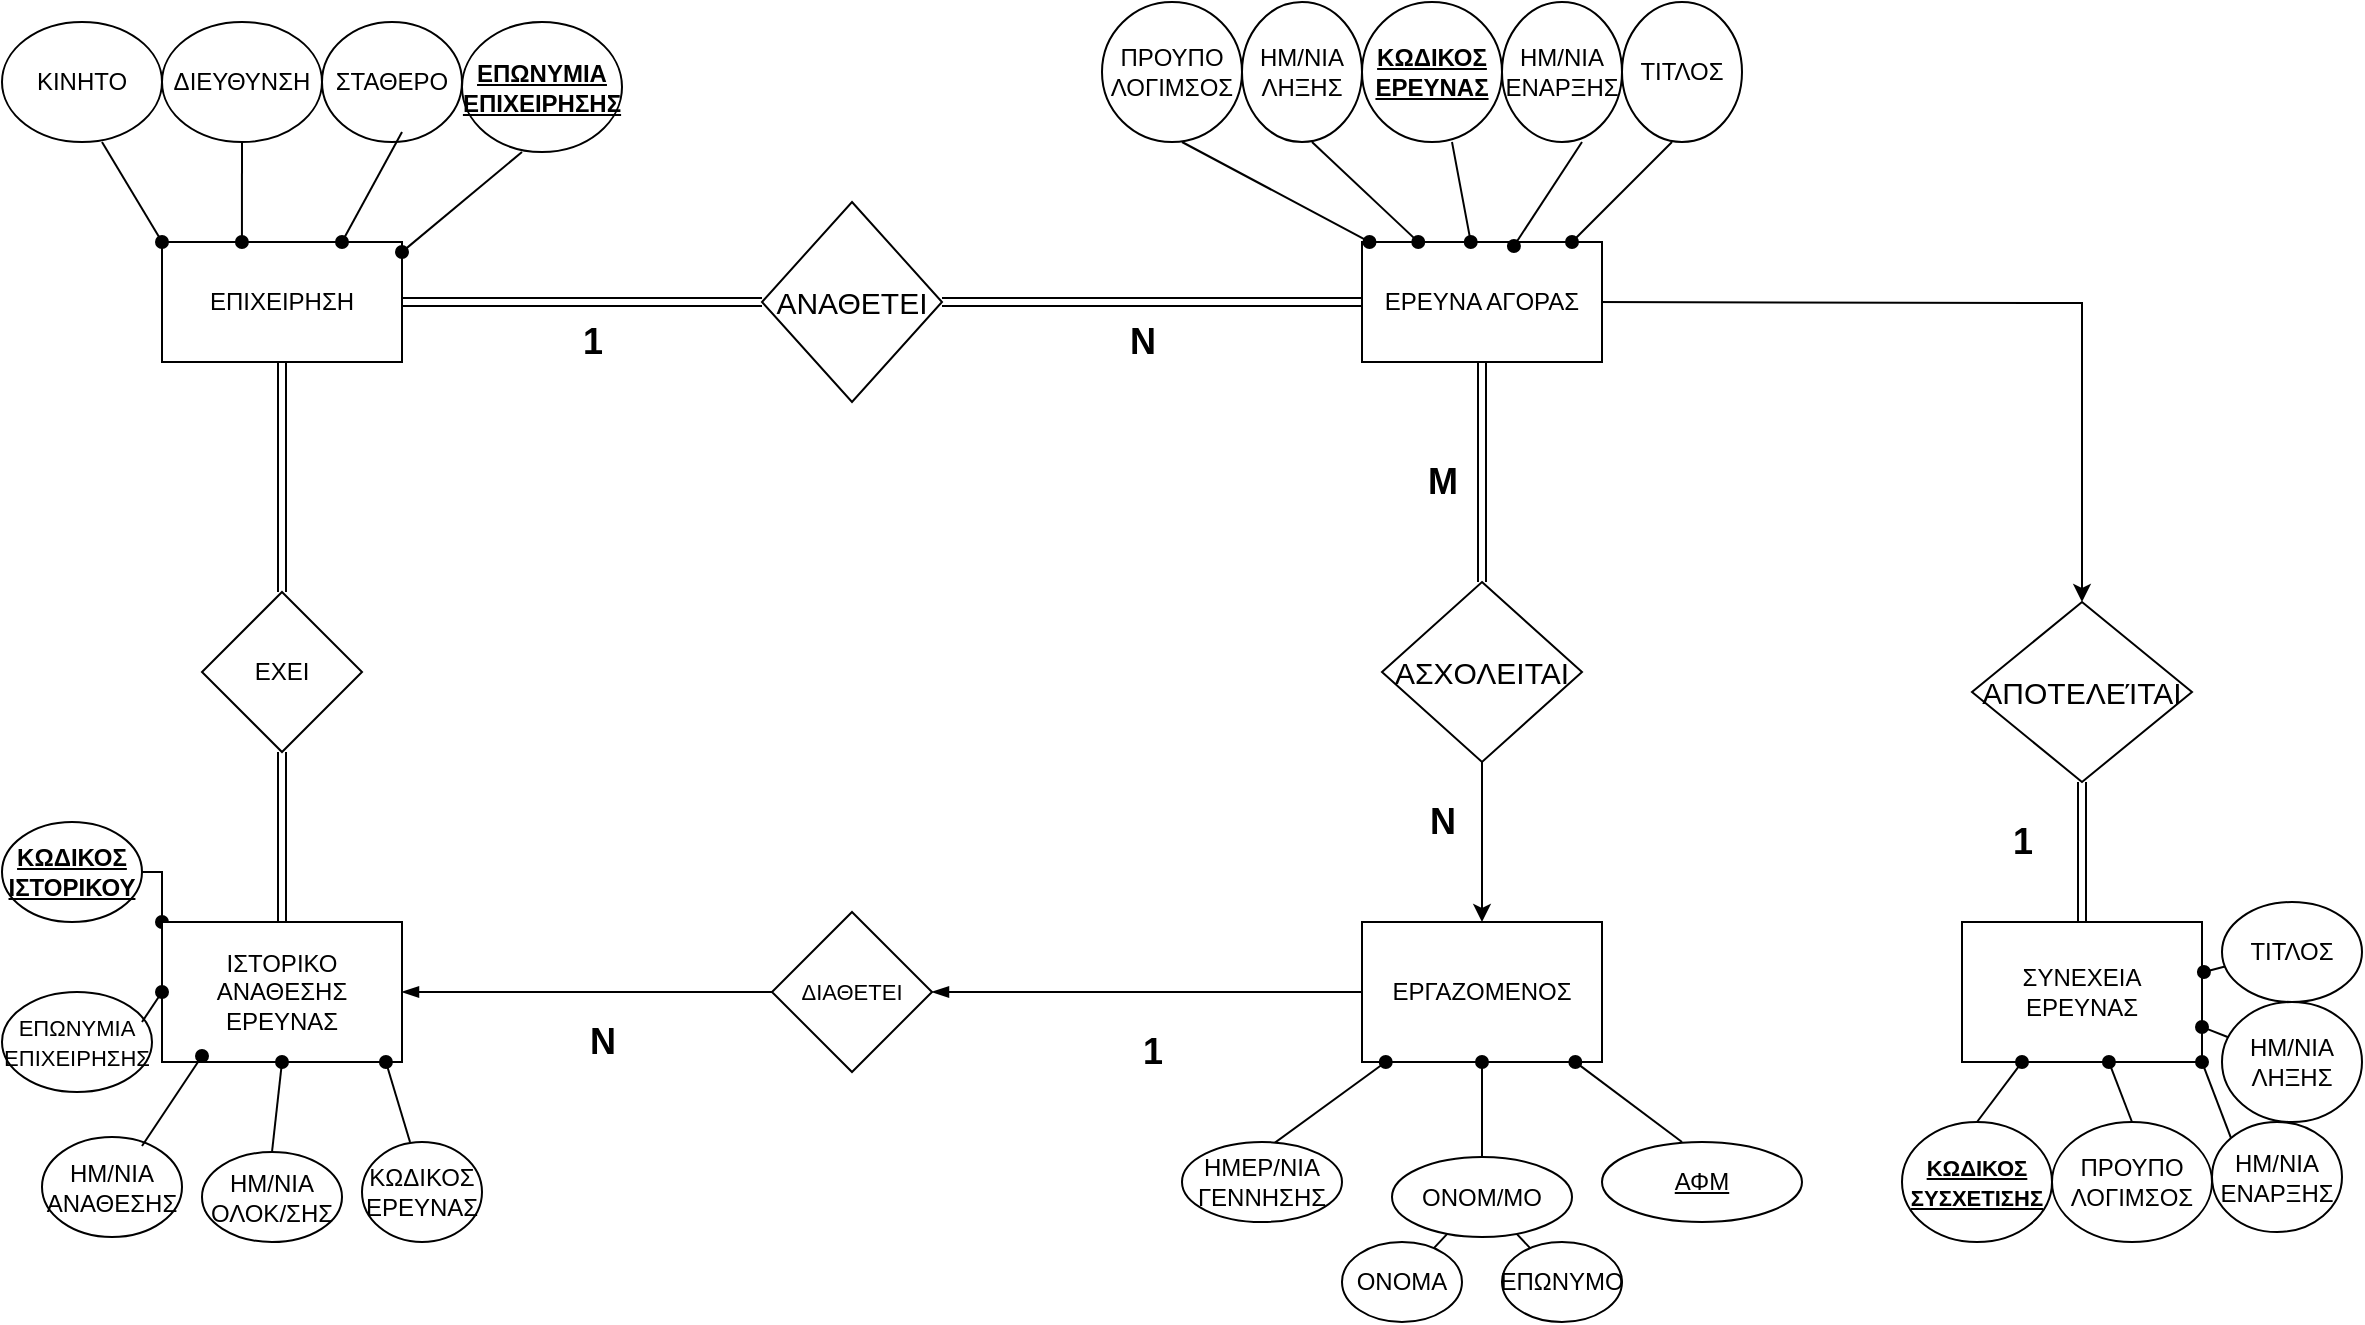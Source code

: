 <mxfile version="21.1.1" type="github">
  <diagram name="Page-1" id="4xuhvQjqA52v9uNUmas1">
    <mxGraphModel dx="1434" dy="788" grid="1" gridSize="10" guides="1" tooltips="1" connect="1" arrows="1" fold="1" page="1" pageScale="1" pageWidth="850" pageHeight="1100" math="0" shadow="0">
      <root>
        <mxCell id="0" />
        <mxCell id="1" parent="0" />
        <mxCell id="7PbP5t5x5OfYu_cqWDmC-59" style="edgeStyle=orthogonalEdgeStyle;rounded=0;orthogonalLoop=1;jettySize=auto;html=1;entryX=0;entryY=0.5;entryDx=0;entryDy=0;shape=link;" edge="1" parent="1" source="7PbP5t5x5OfYu_cqWDmC-60" target="7PbP5t5x5OfYu_cqWDmC-205">
          <mxGeometry relative="1" as="geometry">
            <mxPoint x="675" y="150" as="targetPoint" />
          </mxGeometry>
        </mxCell>
        <mxCell id="7PbP5t5x5OfYu_cqWDmC-236" style="edgeStyle=orthogonalEdgeStyle;rounded=0;orthogonalLoop=1;jettySize=auto;html=1;shape=link;" edge="1" parent="1" source="7PbP5t5x5OfYu_cqWDmC-238" target="7PbP5t5x5OfYu_cqWDmC-174">
          <mxGeometry relative="1" as="geometry" />
        </mxCell>
        <mxCell id="7PbP5t5x5OfYu_cqWDmC-1" value="ΕΠΙΧΕΙΡΗΣΗ" style="rounded=0;whiteSpace=wrap;html=1;" vertex="1" parent="1">
          <mxGeometry x="80" y="120" width="120" height="60" as="geometry" />
        </mxCell>
        <mxCell id="7PbP5t5x5OfYu_cqWDmC-25" style="edgeStyle=orthogonalEdgeStyle;rounded=0;orthogonalLoop=1;jettySize=auto;html=1;entryX=0.5;entryY=0;entryDx=0;entryDy=0;shape=link;" edge="1" parent="1" source="7PbP5t5x5OfYu_cqWDmC-26" target="7PbP5t5x5OfYu_cqWDmC-24">
          <mxGeometry relative="1" as="geometry" />
        </mxCell>
        <mxCell id="7PbP5t5x5OfYu_cqWDmC-8" value="ΗΜ/ΝΙΑ&lt;br&gt;ΕΝΑΡΞΗΣ" style="ellipse;whiteSpace=wrap;html=1;" vertex="1" parent="1">
          <mxGeometry x="750" width="60" height="70" as="geometry" />
        </mxCell>
        <mxCell id="7PbP5t5x5OfYu_cqWDmC-9" value="ΗΜ/ΝΙΑ&lt;br&gt;ΛΗΞΗΣ" style="ellipse;whiteSpace=wrap;html=1;" vertex="1" parent="1">
          <mxGeometry x="620" width="60" height="70" as="geometry" />
        </mxCell>
        <mxCell id="7PbP5t5x5OfYu_cqWDmC-17" value="ΠΡΟΥΠΟ&lt;br&gt;ΛΟΓΙΜΣΟΣ" style="ellipse;whiteSpace=wrap;html=1;direction=south;" vertex="1" parent="1">
          <mxGeometry x="550" width="70" height="70" as="geometry" />
        </mxCell>
        <mxCell id="7PbP5t5x5OfYu_cqWDmC-24" value="ΣΥΝΕΧΕΙΑ&lt;br&gt;ΕΡΕΥΝΑΣ" style="rounded=0;whiteSpace=wrap;html=1;" vertex="1" parent="1">
          <mxGeometry x="980" y="460" width="120" height="70" as="geometry" />
        </mxCell>
        <mxCell id="7PbP5t5x5OfYu_cqWDmC-27" value="" style="edgeStyle=orthogonalEdgeStyle;rounded=0;orthogonalLoop=1;jettySize=auto;html=1;entryX=0.5;entryY=0;entryDx=0;entryDy=0;" edge="1" parent="1" target="7PbP5t5x5OfYu_cqWDmC-26">
          <mxGeometry relative="1" as="geometry">
            <mxPoint x="795" y="150" as="sourcePoint" />
            <mxPoint x="630" y="440" as="targetPoint" />
          </mxGeometry>
        </mxCell>
        <mxCell id="7PbP5t5x5OfYu_cqWDmC-26" value="&lt;font style=&quot;font-size: 15px;&quot;&gt;ΑΠΟΤΕΛΕΊΤΑΙ&lt;/font&gt;" style="rhombus;whiteSpace=wrap;html=1;" vertex="1" parent="1">
          <mxGeometry x="985" y="300" width="110" height="90" as="geometry" />
        </mxCell>
        <mxCell id="7PbP5t5x5OfYu_cqWDmC-32" value="ΗΜ/ΝΙΑ&lt;br&gt;ΕΝΑΡΞΗΣ" style="ellipse;whiteSpace=wrap;html=1;" vertex="1" parent="1">
          <mxGeometry x="1105" y="560" width="65" height="55" as="geometry" />
        </mxCell>
        <mxCell id="7PbP5t5x5OfYu_cqWDmC-34" value="ΤΙΤΛΟΣ" style="ellipse;whiteSpace=wrap;html=1;" vertex="1" parent="1">
          <mxGeometry x="1110" y="450" width="70" height="50" as="geometry" />
        </mxCell>
        <mxCell id="7PbP5t5x5OfYu_cqWDmC-36" value="ΗΜ/ΝΙΑ&lt;br&gt;ΛΗΞΗΣ" style="ellipse;whiteSpace=wrap;html=1;" vertex="1" parent="1">
          <mxGeometry x="1110" y="500" width="70" height="60" as="geometry" />
        </mxCell>
        <mxCell id="7PbP5t5x5OfYu_cqWDmC-42" value="ΠΡΟΥΠΟ&lt;br&gt;ΛΟΓΙΜΣΟΣ" style="ellipse;whiteSpace=wrap;html=1;direction=south;" vertex="1" parent="1">
          <mxGeometry x="1025" y="560" width="80" height="60" as="geometry" />
        </mxCell>
        <mxCell id="7PbP5t5x5OfYu_cqWDmC-43" value="&lt;u style=&quot;font-size: 11px;&quot;&gt;&lt;b&gt;ΚΩΔΙΚΟΣ&lt;br&gt;ΣΥΣΧΕΤΙΣΗΣ&lt;br&gt;&lt;/b&gt;&lt;/u&gt;" style="ellipse;whiteSpace=wrap;html=1;" vertex="1" parent="1">
          <mxGeometry x="950" y="560" width="75" height="60" as="geometry" />
        </mxCell>
        <mxCell id="7PbP5t5x5OfYu_cqWDmC-50" value="ΤΙΤΛΟΣ" style="ellipse;whiteSpace=wrap;html=1;" vertex="1" parent="1">
          <mxGeometry x="810" width="60" height="70" as="geometry" />
        </mxCell>
        <mxCell id="7PbP5t5x5OfYu_cqWDmC-62" value="&lt;u&gt;&lt;b&gt;ΕΠΩΝΥΜΙΑ ΕΠΙΧΕΙΡΗΣΗΣ&lt;/b&gt;&lt;/u&gt;" style="ellipse;whiteSpace=wrap;html=1;fillStyle=cross-hatch;" vertex="1" parent="1">
          <mxGeometry x="230" y="10" width="80" height="65" as="geometry" />
        </mxCell>
        <mxCell id="7PbP5t5x5OfYu_cqWDmC-185" style="edgeStyle=orthogonalEdgeStyle;rounded=0;orthogonalLoop=1;jettySize=auto;html=1;entryX=0.333;entryY=0;entryDx=0;entryDy=0;entryPerimeter=0;startArrow=none;startFill=0;endArrow=oval;endFill=1;" edge="1" parent="1" source="7PbP5t5x5OfYu_cqWDmC-63" target="7PbP5t5x5OfYu_cqWDmC-1">
          <mxGeometry relative="1" as="geometry" />
        </mxCell>
        <mxCell id="7PbP5t5x5OfYu_cqWDmC-63" value="ΔΙΕΥΘΥΝΣΗ" style="ellipse;whiteSpace=wrap;html=1;" vertex="1" parent="1">
          <mxGeometry x="80" y="10" width="80" height="60" as="geometry" />
        </mxCell>
        <mxCell id="7PbP5t5x5OfYu_cqWDmC-64" value="ΣΤΑΘΕΡΟ" style="ellipse;whiteSpace=wrap;html=1;" vertex="1" parent="1">
          <mxGeometry x="160" y="10" width="70" height="60" as="geometry" />
        </mxCell>
        <mxCell id="7PbP5t5x5OfYu_cqWDmC-65" value="ΚΙΝΗΤΟ" style="ellipse;whiteSpace=wrap;html=1;" vertex="1" parent="1">
          <mxGeometry y="10" width="80" height="60" as="geometry" />
        </mxCell>
        <mxCell id="7PbP5t5x5OfYu_cqWDmC-66" value="&lt;b&gt;&lt;u&gt;ΚΩΔΙΚΟΣ&lt;br&gt;ΕΡΕΥΝΑΣ&lt;br&gt;&lt;/u&gt;&lt;/b&gt;" style="ellipse;whiteSpace=wrap;html=1;" vertex="1" parent="1">
          <mxGeometry x="680" width="70" height="70" as="geometry" />
        </mxCell>
        <mxCell id="7PbP5t5x5OfYu_cqWDmC-96" value="ΕΡΓΑΖΟΜΕΝΟΣ" style="rounded=0;whiteSpace=wrap;html=1;" vertex="1" parent="1">
          <mxGeometry x="680" y="460" width="120" height="70" as="geometry" />
        </mxCell>
        <mxCell id="7PbP5t5x5OfYu_cqWDmC-138" style="edgeStyle=orthogonalEdgeStyle;rounded=0;orthogonalLoop=1;jettySize=auto;html=1;" edge="1" parent="1" source="7PbP5t5x5OfYu_cqWDmC-98" target="7PbP5t5x5OfYu_cqWDmC-96">
          <mxGeometry relative="1" as="geometry" />
        </mxCell>
        <mxCell id="7PbP5t5x5OfYu_cqWDmC-98" value="&lt;font style=&quot;font-size: 15px;&quot;&gt;ΑΣΧΟΛΕΙΤΑΙ&lt;/font&gt;" style="rhombus;whiteSpace=wrap;html=1;" vertex="1" parent="1">
          <mxGeometry x="690" y="290" width="100" height="90" as="geometry" />
        </mxCell>
        <mxCell id="7PbP5t5x5OfYu_cqWDmC-101" value="ΚΩΔΙΚΟΣ&lt;br&gt;ΕΡΕΥΝΑΣ" style="ellipse;whiteSpace=wrap;html=1;" vertex="1" parent="1">
          <mxGeometry x="180" y="570" width="60" height="50" as="geometry" />
        </mxCell>
        <mxCell id="7PbP5t5x5OfYu_cqWDmC-103" value="ΗΜ/ΝΙΑ&lt;br&gt;ΑΝΑΘΕΣΗΣ" style="ellipse;whiteSpace=wrap;html=1;" vertex="1" parent="1">
          <mxGeometry x="20" y="567.5" width="70" height="50" as="geometry" />
        </mxCell>
        <mxCell id="7PbP5t5x5OfYu_cqWDmC-104" value="ΗΜ/ΝΙΑ&lt;br&gt;ΟΛΟΚ/ΣΗΣ" style="ellipse;whiteSpace=wrap;html=1;" vertex="1" parent="1">
          <mxGeometry x="100" y="575" width="70" height="45" as="geometry" />
        </mxCell>
        <mxCell id="7PbP5t5x5OfYu_cqWDmC-190" style="edgeStyle=orthogonalEdgeStyle;rounded=0;orthogonalLoop=1;jettySize=auto;html=1;entryX=0;entryY=0;entryDx=0;entryDy=0;endArrow=oval;endFill=1;" edge="1" parent="1" source="7PbP5t5x5OfYu_cqWDmC-105" target="7PbP5t5x5OfYu_cqWDmC-174">
          <mxGeometry relative="1" as="geometry">
            <Array as="points">
              <mxPoint x="80" y="435" />
            </Array>
          </mxGeometry>
        </mxCell>
        <mxCell id="7PbP5t5x5OfYu_cqWDmC-105" value="&lt;u&gt;&lt;b&gt;ΚΩΔΙΚΟΣ&lt;br&gt;ΙΣΤΟΡΙΚΟΥ&lt;/b&gt;&lt;/u&gt;" style="ellipse;whiteSpace=wrap;html=1;" vertex="1" parent="1">
          <mxGeometry y="410" width="70" height="50" as="geometry" />
        </mxCell>
        <mxCell id="7PbP5t5x5OfYu_cqWDmC-146" value="ΑΦΜ" style="ellipse;whiteSpace=wrap;html=1;align=center;fontStyle=4;" vertex="1" parent="1">
          <mxGeometry x="800" y="570" width="100" height="40" as="geometry" />
        </mxCell>
        <mxCell id="7PbP5t5x5OfYu_cqWDmC-156" style="rounded=0;orthogonalLoop=1;jettySize=auto;html=1;endArrow=none;endFill=0;" edge="1" parent="1" source="7PbP5t5x5OfYu_cqWDmC-148" target="7PbP5t5x5OfYu_cqWDmC-154">
          <mxGeometry relative="1" as="geometry" />
        </mxCell>
        <mxCell id="7PbP5t5x5OfYu_cqWDmC-163" style="edgeStyle=orthogonalEdgeStyle;rounded=0;orthogonalLoop=1;jettySize=auto;html=1;endArrow=oval;endFill=1;" edge="1" parent="1" source="7PbP5t5x5OfYu_cqWDmC-148" target="7PbP5t5x5OfYu_cqWDmC-96">
          <mxGeometry relative="1" as="geometry">
            <mxPoint x="730" y="566.124" as="sourcePoint" />
            <mxPoint x="730" y="536" as="targetPoint" />
            <Array as="points" />
          </mxGeometry>
        </mxCell>
        <mxCell id="7PbP5t5x5OfYu_cqWDmC-148" value="ΟΝΟΜ/ΜΟ" style="ellipse;whiteSpace=wrap;html=1;align=center;" vertex="1" parent="1">
          <mxGeometry x="695" y="577.5" width="90" height="40" as="geometry" />
        </mxCell>
        <mxCell id="7PbP5t5x5OfYu_cqWDmC-149" value="" style="endArrow=none;html=1;rounded=0;" edge="1" parent="1" source="7PbP5t5x5OfYu_cqWDmC-153">
          <mxGeometry width="50" height="50" relative="1" as="geometry">
            <mxPoint x="750" y="600" as="sourcePoint" />
            <mxPoint x="710" y="640" as="targetPoint" />
          </mxGeometry>
        </mxCell>
        <mxCell id="7PbP5t5x5OfYu_cqWDmC-154" value="ΕΠΩΝΥΜΟ" style="ellipse;whiteSpace=wrap;html=1;align=center;" vertex="1" parent="1">
          <mxGeometry x="750" y="620" width="60" height="40" as="geometry" />
        </mxCell>
        <mxCell id="7PbP5t5x5OfYu_cqWDmC-157" value="" style="endArrow=none;html=1;rounded=0;" edge="1" parent="1" source="7PbP5t5x5OfYu_cqWDmC-148" target="7PbP5t5x5OfYu_cqWDmC-153">
          <mxGeometry width="50" height="50" relative="1" as="geometry">
            <mxPoint x="734" y="599" as="sourcePoint" />
            <mxPoint x="710" y="640" as="targetPoint" />
          </mxGeometry>
        </mxCell>
        <mxCell id="7PbP5t5x5OfYu_cqWDmC-153" value="ΟΝΟΜΑ" style="ellipse;whiteSpace=wrap;html=1;align=center;" vertex="1" parent="1">
          <mxGeometry x="670" y="620" width="60" height="40" as="geometry" />
        </mxCell>
        <mxCell id="7PbP5t5x5OfYu_cqWDmC-168" value="" style="endArrow=oval;html=1;rounded=0;startArrow=none;startFill=0;endFill=1;" edge="1" parent="1" target="7PbP5t5x5OfYu_cqWDmC-96">
          <mxGeometry width="50" height="50" relative="1" as="geometry">
            <mxPoint x="630" y="575" as="sourcePoint" />
            <mxPoint x="670" y="540" as="targetPoint" />
          </mxGeometry>
        </mxCell>
        <mxCell id="7PbP5t5x5OfYu_cqWDmC-169" value="" style="endArrow=oval;html=1;rounded=0;exitX=0.4;exitY=0;exitDx=0;exitDy=0;exitPerimeter=0;endFill=1;startArrow=none;startFill=0;" edge="1" parent="1" source="7PbP5t5x5OfYu_cqWDmC-146" target="7PbP5t5x5OfYu_cqWDmC-96">
          <mxGeometry width="50" height="50" relative="1" as="geometry">
            <mxPoint x="740" y="585" as="sourcePoint" />
            <mxPoint x="790" y="535" as="targetPoint" />
          </mxGeometry>
        </mxCell>
        <mxCell id="7PbP5t5x5OfYu_cqWDmC-170" value="ΗΜΕΡ/ΝΙΑ&lt;br&gt;ΓΕΝΝΗΣΗΣ" style="ellipse;whiteSpace=wrap;html=1;" vertex="1" parent="1">
          <mxGeometry x="590" y="570" width="80" height="40" as="geometry" />
        </mxCell>
        <mxCell id="7PbP5t5x5OfYu_cqWDmC-102" value="&lt;font style=&quot;font-size: 11px;&quot;&gt;ΕΠΩΝΥΜΙΑ ΕΠΙΧΕΙΡΗΣΗΣ&lt;/font&gt;" style="ellipse;whiteSpace=wrap;html=1;" vertex="1" parent="1">
          <mxGeometry y="495" width="75" height="50" as="geometry" />
        </mxCell>
        <mxCell id="7PbP5t5x5OfYu_cqWDmC-237" style="edgeStyle=orthogonalEdgeStyle;rounded=0;orthogonalLoop=1;jettySize=auto;html=1;endArrow=none;endFill=0;startArrow=blockThin;startFill=1;" edge="1" parent="1" source="7PbP5t5x5OfYu_cqWDmC-240" target="7PbP5t5x5OfYu_cqWDmC-96">
          <mxGeometry relative="1" as="geometry" />
        </mxCell>
        <mxCell id="7PbP5t5x5OfYu_cqWDmC-174" value="ΙΣΤΟΡΙΚΟ&lt;br style=&quot;border-color: var(--border-color);&quot;&gt;ΑΝΑΘΕΣΗΣ&lt;br style=&quot;border-color: var(--border-color);&quot;&gt;ΕΡΕΥΝΑΣ" style="rounded=0;whiteSpace=wrap;html=1;" vertex="1" parent="1">
          <mxGeometry x="80" y="460" width="120" height="70" as="geometry" />
        </mxCell>
        <mxCell id="7PbP5t5x5OfYu_cqWDmC-175" value="" style="edgeStyle=orthogonalEdgeStyle;rounded=0;orthogonalLoop=1;jettySize=auto;html=1;shape=link;" edge="1" parent="1" source="7PbP5t5x5OfYu_cqWDmC-1" target="7PbP5t5x5OfYu_cqWDmC-60">
          <mxGeometry relative="1" as="geometry">
            <mxPoint x="200" y="150" as="sourcePoint" />
            <mxPoint x="670" y="155" as="targetPoint" />
          </mxGeometry>
        </mxCell>
        <mxCell id="7PbP5t5x5OfYu_cqWDmC-60" value="&lt;font style=&quot;font-size: 15px;&quot;&gt;ΑΝΑΘΕΤΕΙ&lt;/font&gt;" style="rhombus;whiteSpace=wrap;html=1;" vertex="1" parent="1">
          <mxGeometry x="380" y="100" width="90" height="100" as="geometry" />
        </mxCell>
        <mxCell id="7PbP5t5x5OfYu_cqWDmC-182" value="" style="endArrow=none;html=1;rounded=0;exitX=1;exitY=0.083;exitDx=0;exitDy=0;exitPerimeter=0;startArrow=oval;startFill=1;" edge="1" parent="1" source="7PbP5t5x5OfYu_cqWDmC-1">
          <mxGeometry width="50" height="50" relative="1" as="geometry">
            <mxPoint x="210" y="125" as="sourcePoint" />
            <mxPoint x="260" y="75" as="targetPoint" />
          </mxGeometry>
        </mxCell>
        <mxCell id="7PbP5t5x5OfYu_cqWDmC-184" value="" style="endArrow=none;html=1;rounded=0;exitX=0.75;exitY=0;exitDx=0;exitDy=0;endFill=0;startArrow=oval;startFill=1;" edge="1" parent="1" source="7PbP5t5x5OfYu_cqWDmC-1">
          <mxGeometry width="50" height="50" relative="1" as="geometry">
            <mxPoint x="150" y="115" as="sourcePoint" />
            <mxPoint x="200" y="65" as="targetPoint" />
          </mxGeometry>
        </mxCell>
        <mxCell id="7PbP5t5x5OfYu_cqWDmC-186" value="" style="endArrow=none;html=1;rounded=0;exitX=0;exitY=0;exitDx=0;exitDy=0;startArrow=oval;startFill=1;" edge="1" parent="1" source="7PbP5t5x5OfYu_cqWDmC-1">
          <mxGeometry width="50" height="50" relative="1" as="geometry">
            <mxPoint y="120" as="sourcePoint" />
            <mxPoint x="50" y="70" as="targetPoint" />
          </mxGeometry>
        </mxCell>
        <mxCell id="7PbP5t5x5OfYu_cqWDmC-191" value="" style="endArrow=oval;html=1;rounded=0;endFill=1;" edge="1" parent="1">
          <mxGeometry width="50" height="50" relative="1" as="geometry">
            <mxPoint x="70" y="572" as="sourcePoint" />
            <mxPoint x="100" y="527" as="targetPoint" />
          </mxGeometry>
        </mxCell>
        <mxCell id="7PbP5t5x5OfYu_cqWDmC-193" value="" style="endArrow=oval;html=1;rounded=0;endFill=1;entryX=0.933;entryY=1;entryDx=0;entryDy=0;entryPerimeter=0;exitX=0.4;exitY=0;exitDx=0;exitDy=0;exitPerimeter=0;" edge="1" parent="1" source="7PbP5t5x5OfYu_cqWDmC-101" target="7PbP5t5x5OfYu_cqWDmC-174">
          <mxGeometry width="50" height="50" relative="1" as="geometry">
            <mxPoint x="212.549" y="566.783" as="sourcePoint" />
            <mxPoint x="200" y="526" as="targetPoint" />
          </mxGeometry>
        </mxCell>
        <mxCell id="7PbP5t5x5OfYu_cqWDmC-194" value="" style="endArrow=oval;html=1;rounded=0;entryX=0;entryY=0.5;entryDx=0;entryDy=0;endFill=1;" edge="1" parent="1" target="7PbP5t5x5OfYu_cqWDmC-174">
          <mxGeometry width="50" height="50" relative="1" as="geometry">
            <mxPoint x="70" y="510" as="sourcePoint" />
            <mxPoint x="105" y="467.5" as="targetPoint" />
          </mxGeometry>
        </mxCell>
        <mxCell id="7PbP5t5x5OfYu_cqWDmC-206" style="edgeStyle=orthogonalEdgeStyle;rounded=0;orthogonalLoop=1;jettySize=auto;html=1;shape=link;" edge="1" parent="1" source="7PbP5t5x5OfYu_cqWDmC-205" target="7PbP5t5x5OfYu_cqWDmC-98">
          <mxGeometry relative="1" as="geometry" />
        </mxCell>
        <mxCell id="7PbP5t5x5OfYu_cqWDmC-205" value="ΕΡΕΥΝΑ ΑΓΟΡΑΣ" style="rounded=0;whiteSpace=wrap;html=1;" vertex="1" parent="1">
          <mxGeometry x="680" y="120" width="120" height="60" as="geometry" />
        </mxCell>
        <mxCell id="7PbP5t5x5OfYu_cqWDmC-207" value="" style="endArrow=none;html=1;rounded=0;startArrow=oval;startFill=1;" edge="1" parent="1">
          <mxGeometry width="50" height="50" relative="1" as="geometry">
            <mxPoint x="785" y="120" as="sourcePoint" />
            <mxPoint x="835" y="70" as="targetPoint" />
          </mxGeometry>
        </mxCell>
        <mxCell id="7PbP5t5x5OfYu_cqWDmC-208" value="" style="endArrow=none;html=1;rounded=0;startArrow=oval;startFill=1;" edge="1" parent="1" source="7PbP5t5x5OfYu_cqWDmC-205">
          <mxGeometry width="50" height="50" relative="1" as="geometry">
            <mxPoint x="540" y="120" as="sourcePoint" />
            <mxPoint x="590" y="70" as="targetPoint" />
          </mxGeometry>
        </mxCell>
        <mxCell id="7PbP5t5x5OfYu_cqWDmC-209" value="" style="endArrow=none;html=1;rounded=0;startArrow=oval;startFill=1;" edge="1" parent="1" source="7PbP5t5x5OfYu_cqWDmC-205">
          <mxGeometry width="50" height="50" relative="1" as="geometry">
            <mxPoint x="605" y="120" as="sourcePoint" />
            <mxPoint x="655" y="70" as="targetPoint" />
          </mxGeometry>
        </mxCell>
        <mxCell id="7PbP5t5x5OfYu_cqWDmC-210" value="" style="endArrow=none;html=1;rounded=0;startArrow=oval;startFill=1;" edge="1" parent="1" source="7PbP5t5x5OfYu_cqWDmC-205">
          <mxGeometry width="50" height="50" relative="1" as="geometry">
            <mxPoint x="675" y="120" as="sourcePoint" />
            <mxPoint x="725" y="70" as="targetPoint" />
          </mxGeometry>
        </mxCell>
        <mxCell id="7PbP5t5x5OfYu_cqWDmC-211" value="" style="endArrow=none;html=1;rounded=0;exitX=0.633;exitY=0.033;exitDx=0;exitDy=0;exitPerimeter=0;startArrow=oval;startFill=1;" edge="1" parent="1" source="7PbP5t5x5OfYu_cqWDmC-205">
          <mxGeometry width="50" height="50" relative="1" as="geometry">
            <mxPoint x="740" y="120" as="sourcePoint" />
            <mxPoint x="790" y="70" as="targetPoint" />
          </mxGeometry>
        </mxCell>
        <mxCell id="7PbP5t5x5OfYu_cqWDmC-215" value="" style="endArrow=oval;html=1;rounded=0;exitX=0.5;exitY=0;exitDx=0;exitDy=0;startArrow=none;startFill=0;endFill=1;" edge="1" parent="1" source="7PbP5t5x5OfYu_cqWDmC-43">
          <mxGeometry width="50" height="50" relative="1" as="geometry">
            <mxPoint x="962.5" y="575" as="sourcePoint" />
            <mxPoint x="1010" y="530" as="targetPoint" />
          </mxGeometry>
        </mxCell>
        <mxCell id="7PbP5t5x5OfYu_cqWDmC-216" value="" style="endArrow=oval;html=1;rounded=0;exitX=0;exitY=0.5;exitDx=0;exitDy=0;startArrow=none;startFill=0;endFill=1;" edge="1" parent="1" source="7PbP5t5x5OfYu_cqWDmC-42" target="7PbP5t5x5OfYu_cqWDmC-24">
          <mxGeometry width="50" height="50" relative="1" as="geometry">
            <mxPoint x="990" y="568" as="sourcePoint" />
            <mxPoint x="1022.5" y="535" as="targetPoint" />
            <Array as="points" />
          </mxGeometry>
        </mxCell>
        <mxCell id="7PbP5t5x5OfYu_cqWDmC-218" value="" style="endArrow=oval;html=1;rounded=0;exitX=0;exitY=0;exitDx=0;exitDy=0;startArrow=none;startFill=0;endFill=1;entryX=1;entryY=1;entryDx=0;entryDy=0;" edge="1" parent="1" source="7PbP5t5x5OfYu_cqWDmC-32" target="7PbP5t5x5OfYu_cqWDmC-24">
          <mxGeometry width="50" height="50" relative="1" as="geometry">
            <mxPoint x="1075" y="570" as="sourcePoint" />
            <mxPoint x="1061" y="540" as="targetPoint" />
            <Array as="points" />
          </mxGeometry>
        </mxCell>
        <mxCell id="7PbP5t5x5OfYu_cqWDmC-219" value="" style="endArrow=oval;html=1;rounded=0;startArrow=none;startFill=0;endFill=1;entryX=1.008;entryY=0.357;entryDx=0;entryDy=0;entryPerimeter=0;" edge="1" parent="1" source="7PbP5t5x5OfYu_cqWDmC-34" target="7PbP5t5x5OfYu_cqWDmC-24">
          <mxGeometry width="50" height="50" relative="1" as="geometry">
            <mxPoint x="1124" y="578" as="sourcePoint" />
            <mxPoint x="1105" y="540" as="targetPoint" />
            <Array as="points" />
          </mxGeometry>
        </mxCell>
        <mxCell id="7PbP5t5x5OfYu_cqWDmC-220" value="" style="endArrow=oval;html=1;rounded=0;startArrow=none;startFill=0;endFill=1;entryX=1;entryY=0.75;entryDx=0;entryDy=0;" edge="1" parent="1" source="7PbP5t5x5OfYu_cqWDmC-36" target="7PbP5t5x5OfYu_cqWDmC-24">
          <mxGeometry width="50" height="50" relative="1" as="geometry">
            <mxPoint x="1121" y="491" as="sourcePoint" />
            <mxPoint x="1106" y="495" as="targetPoint" />
            <Array as="points" />
          </mxGeometry>
        </mxCell>
        <mxCell id="7PbP5t5x5OfYu_cqWDmC-221" value="" style="endArrow=oval;html=1;rounded=0;endFill=1;entryX=0.5;entryY=1;entryDx=0;entryDy=0;exitX=0.5;exitY=0;exitDx=0;exitDy=0;" edge="1" parent="1" source="7PbP5t5x5OfYu_cqWDmC-104" target="7PbP5t5x5OfYu_cqWDmC-174">
          <mxGeometry width="50" height="50" relative="1" as="geometry">
            <mxPoint x="214" y="580" as="sourcePoint" />
            <mxPoint x="197" y="540" as="targetPoint" />
          </mxGeometry>
        </mxCell>
        <mxCell id="7PbP5t5x5OfYu_cqWDmC-222" value="&lt;b&gt;&lt;font style=&quot;font-size: 18px;&quot;&gt;Ν&lt;/font&gt;&lt;/b&gt;" style="text;html=1;align=center;verticalAlign=middle;resizable=0;points=[];autosize=1;strokeColor=none;fillColor=none;" vertex="1" parent="1">
          <mxGeometry x="550" y="150" width="40" height="40" as="geometry" />
        </mxCell>
        <mxCell id="7PbP5t5x5OfYu_cqWDmC-223" value="&lt;b&gt;&lt;font style=&quot;font-size: 18px;&quot;&gt;1&lt;/font&gt;&lt;/b&gt;" style="text;html=1;align=center;verticalAlign=middle;resizable=0;points=[];autosize=1;strokeColor=none;fillColor=none;" vertex="1" parent="1">
          <mxGeometry x="280" y="150" width="30" height="40" as="geometry" />
        </mxCell>
        <mxCell id="7PbP5t5x5OfYu_cqWDmC-225" value="&lt;b&gt;&lt;font style=&quot;font-size: 18px;&quot;&gt;Ν&lt;/font&gt;&lt;/b&gt;" style="text;html=1;align=center;verticalAlign=middle;resizable=0;points=[];autosize=1;strokeColor=none;fillColor=none;" vertex="1" parent="1">
          <mxGeometry x="700" y="390" width="40" height="40" as="geometry" />
        </mxCell>
        <mxCell id="7PbP5t5x5OfYu_cqWDmC-226" value="&lt;span style=&quot;font-size: 18px;&quot;&gt;&lt;b&gt;Μ&lt;/b&gt;&lt;/span&gt;" style="text;html=1;align=center;verticalAlign=middle;resizable=0;points=[];autosize=1;strokeColor=none;fillColor=none;" vertex="1" parent="1">
          <mxGeometry x="700" y="220" width="40" height="40" as="geometry" />
        </mxCell>
        <mxCell id="7PbP5t5x5OfYu_cqWDmC-239" value="" style="edgeStyle=orthogonalEdgeStyle;rounded=0;orthogonalLoop=1;jettySize=auto;html=1;shape=link;" edge="1" parent="1" source="7PbP5t5x5OfYu_cqWDmC-1" target="7PbP5t5x5OfYu_cqWDmC-238">
          <mxGeometry relative="1" as="geometry">
            <mxPoint x="140" y="180" as="sourcePoint" />
            <mxPoint x="140" y="460" as="targetPoint" />
          </mxGeometry>
        </mxCell>
        <mxCell id="7PbP5t5x5OfYu_cqWDmC-238" value="ΕΧΕΙ" style="rhombus;whiteSpace=wrap;html=1;" vertex="1" parent="1">
          <mxGeometry x="100" y="295" width="80" height="80" as="geometry" />
        </mxCell>
        <mxCell id="7PbP5t5x5OfYu_cqWDmC-241" value="" style="edgeStyle=orthogonalEdgeStyle;rounded=0;orthogonalLoop=1;jettySize=auto;html=1;startArrow=blockThin;startFill=1;endArrow=none;endFill=0;" edge="1" parent="1" source="7PbP5t5x5OfYu_cqWDmC-174" target="7PbP5t5x5OfYu_cqWDmC-240">
          <mxGeometry relative="1" as="geometry">
            <mxPoint x="200" y="495" as="sourcePoint" />
            <mxPoint x="680" y="495" as="targetPoint" />
          </mxGeometry>
        </mxCell>
        <mxCell id="7PbP5t5x5OfYu_cqWDmC-240" value="&lt;font style=&quot;font-size: 11px;&quot;&gt;ΔΙΑΘΕΤΕΙ&lt;/font&gt;" style="rhombus;whiteSpace=wrap;html=1;" vertex="1" parent="1">
          <mxGeometry x="385" y="455" width="80" height="80" as="geometry" />
        </mxCell>
        <mxCell id="7PbP5t5x5OfYu_cqWDmC-242" value="&lt;b&gt;&lt;font style=&quot;font-size: 18px;&quot;&gt;1&lt;/font&gt;&lt;/b&gt;" style="text;html=1;align=center;verticalAlign=middle;resizable=0;points=[];autosize=1;strokeColor=none;fillColor=none;" vertex="1" parent="1">
          <mxGeometry x="995" y="400" width="30" height="40" as="geometry" />
        </mxCell>
        <mxCell id="7PbP5t5x5OfYu_cqWDmC-243" value="&lt;b&gt;&lt;font style=&quot;font-size: 18px;&quot;&gt;Ν&lt;/font&gt;&lt;/b&gt;" style="text;html=1;align=center;verticalAlign=middle;resizable=0;points=[];autosize=1;strokeColor=none;fillColor=none;" vertex="1" parent="1">
          <mxGeometry x="280" y="500" width="40" height="40" as="geometry" />
        </mxCell>
        <mxCell id="7PbP5t5x5OfYu_cqWDmC-244" value="&lt;b&gt;&lt;font style=&quot;font-size: 18px;&quot;&gt;1&lt;/font&gt;&lt;/b&gt;" style="text;html=1;align=center;verticalAlign=middle;resizable=0;points=[];autosize=1;strokeColor=none;fillColor=none;" vertex="1" parent="1">
          <mxGeometry x="560" y="505" width="30" height="40" as="geometry" />
        </mxCell>
      </root>
    </mxGraphModel>
  </diagram>
</mxfile>
